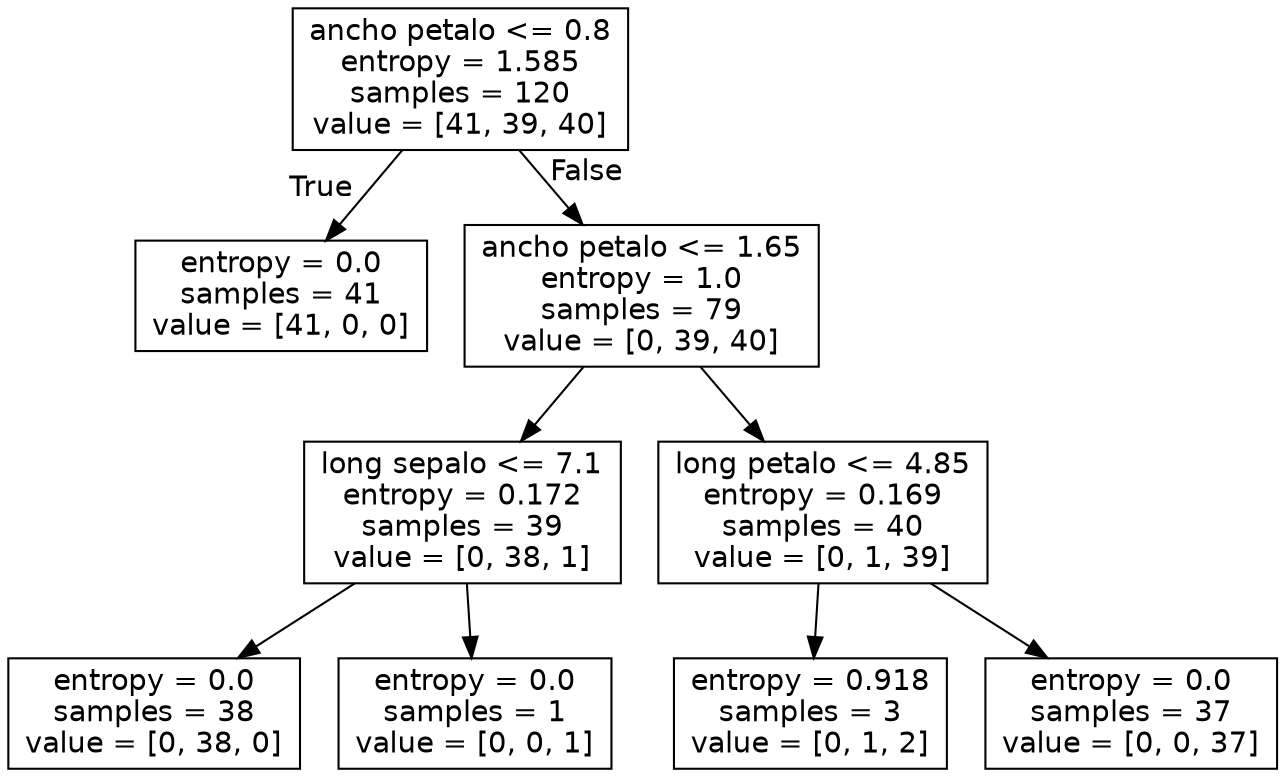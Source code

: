 digraph Tree {
node [shape=box, fontname="helvetica"] ;
edge [fontname="helvetica"] ;
0 [label="ancho petalo <= 0.8\nentropy = 1.585\nsamples = 120\nvalue = [41, 39, 40]"] ;
1 [label="entropy = 0.0\nsamples = 41\nvalue = [41, 0, 0]"] ;
0 -> 1 [labeldistance=2.5, labelangle=45, headlabel="True"] ;
2 [label="ancho petalo <= 1.65\nentropy = 1.0\nsamples = 79\nvalue = [0, 39, 40]"] ;
0 -> 2 [labeldistance=2.5, labelangle=-45, headlabel="False"] ;
3 [label="long sepalo <= 7.1\nentropy = 0.172\nsamples = 39\nvalue = [0, 38, 1]"] ;
2 -> 3 ;
4 [label="entropy = 0.0\nsamples = 38\nvalue = [0, 38, 0]"] ;
3 -> 4 ;
5 [label="entropy = 0.0\nsamples = 1\nvalue = [0, 0, 1]"] ;
3 -> 5 ;
6 [label="long petalo <= 4.85\nentropy = 0.169\nsamples = 40\nvalue = [0, 1, 39]"] ;
2 -> 6 ;
7 [label="entropy = 0.918\nsamples = 3\nvalue = [0, 1, 2]"] ;
6 -> 7 ;
8 [label="entropy = 0.0\nsamples = 37\nvalue = [0, 0, 37]"] ;
6 -> 8 ;
}